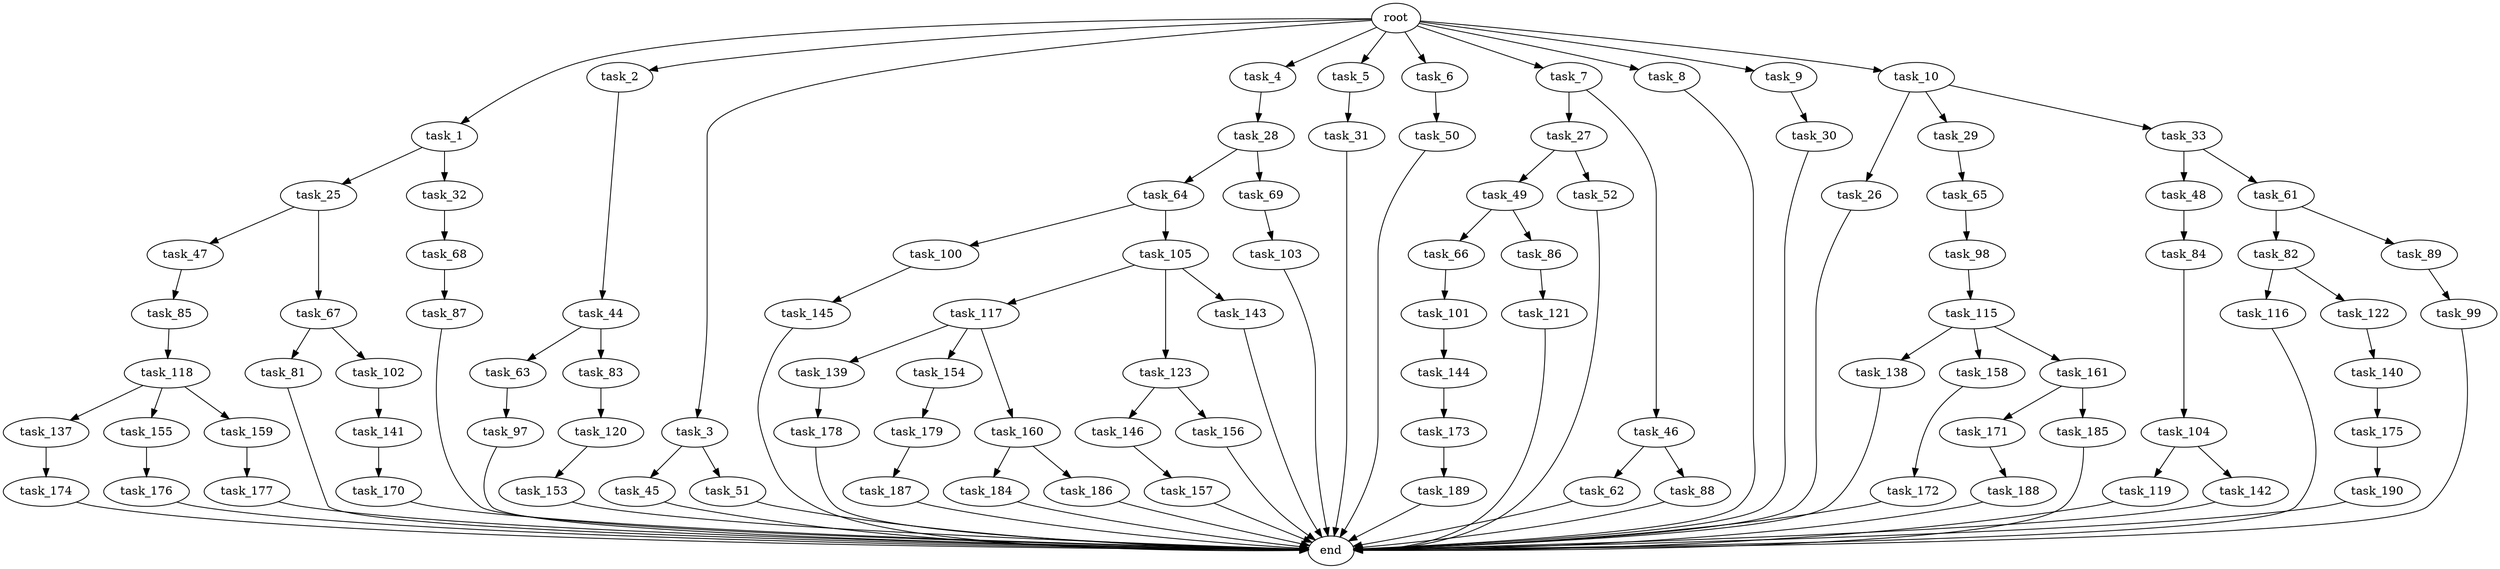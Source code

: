 digraph G {
  root [size="0.000000"];
  task_1 [size="102.400000"];
  task_2 [size="102.400000"];
  task_3 [size="102.400000"];
  task_4 [size="102.400000"];
  task_5 [size="102.400000"];
  task_6 [size="102.400000"];
  task_7 [size="102.400000"];
  task_8 [size="102.400000"];
  task_9 [size="102.400000"];
  task_10 [size="102.400000"];
  task_25 [size="30923764531.200001"];
  task_26 [size="21474836480.000000"];
  task_27 [size="7730941132.800000"];
  task_28 [size="42090679500.800003"];
  task_29 [size="21474836480.000000"];
  task_30 [size="13743895347.200001"];
  task_31 [size="69578470195.199997"];
  task_32 [size="30923764531.200001"];
  task_33 [size="21474836480.000000"];
  task_44 [size="42090679500.800003"];
  task_45 [size="3435973836.800000"];
  task_46 [size="7730941132.800000"];
  task_47 [size="42090679500.800003"];
  task_48 [size="42090679500.800003"];
  task_49 [size="69578470195.199997"];
  task_50 [size="54975581388.800003"];
  task_51 [size="3435973836.800000"];
  task_52 [size="69578470195.199997"];
  task_61 [size="42090679500.800003"];
  task_62 [size="54975581388.800003"];
  task_63 [size="21474836480.000000"];
  task_64 [size="7730941132.800000"];
  task_65 [size="54975581388.800003"];
  task_66 [size="13743895347.200001"];
  task_67 [size="42090679500.800003"];
  task_68 [size="13743895347.200001"];
  task_69 [size="7730941132.800000"];
  task_81 [size="54975581388.800003"];
  task_82 [size="13743895347.200001"];
  task_83 [size="21474836480.000000"];
  task_84 [size="13743895347.200001"];
  task_85 [size="21474836480.000000"];
  task_86 [size="13743895347.200001"];
  task_87 [size="3435973836.800000"];
  task_88 [size="54975581388.800003"];
  task_89 [size="13743895347.200001"];
  task_97 [size="7730941132.800000"];
  task_98 [size="7730941132.800000"];
  task_99 [size="42090679500.800003"];
  task_100 [size="21474836480.000000"];
  task_101 [size="3435973836.800000"];
  task_102 [size="54975581388.800003"];
  task_103 [size="42090679500.800003"];
  task_104 [size="30923764531.200001"];
  task_105 [size="21474836480.000000"];
  task_115 [size="42090679500.800003"];
  task_116 [size="13743895347.200001"];
  task_117 [size="21474836480.000000"];
  task_118 [size="13743895347.200001"];
  task_119 [size="7730941132.800000"];
  task_120 [size="69578470195.199997"];
  task_121 [size="42090679500.800003"];
  task_122 [size="13743895347.200001"];
  task_123 [size="21474836480.000000"];
  task_137 [size="30923764531.200001"];
  task_138 [size="42090679500.800003"];
  task_139 [size="85899345920.000000"];
  task_140 [size="54975581388.800003"];
  task_141 [size="7730941132.800000"];
  task_142 [size="7730941132.800000"];
  task_143 [size="21474836480.000000"];
  task_144 [size="85899345920.000000"];
  task_145 [size="54975581388.800003"];
  task_146 [size="42090679500.800003"];
  task_153 [size="7730941132.800000"];
  task_154 [size="85899345920.000000"];
  task_155 [size="30923764531.200001"];
  task_156 [size="42090679500.800003"];
  task_157 [size="85899345920.000000"];
  task_158 [size="42090679500.800003"];
  task_159 [size="30923764531.200001"];
  task_160 [size="85899345920.000000"];
  task_161 [size="42090679500.800003"];
  task_170 [size="69578470195.199997"];
  task_171 [size="69578470195.199997"];
  task_172 [size="3435973836.800000"];
  task_173 [size="54975581388.800003"];
  task_174 [size="7730941132.800000"];
  task_175 [size="54975581388.800003"];
  task_176 [size="42090679500.800003"];
  task_177 [size="85899345920.000000"];
  task_178 [size="42090679500.800003"];
  task_179 [size="13743895347.200001"];
  task_184 [size="85899345920.000000"];
  task_185 [size="69578470195.199997"];
  task_186 [size="85899345920.000000"];
  task_187 [size="3435973836.800000"];
  task_188 [size="54975581388.800003"];
  task_189 [size="3435973836.800000"];
  task_190 [size="42090679500.800003"];
  end [size="0.000000"];

  root -> task_1 [size="1.000000"];
  root -> task_2 [size="1.000000"];
  root -> task_3 [size="1.000000"];
  root -> task_4 [size="1.000000"];
  root -> task_5 [size="1.000000"];
  root -> task_6 [size="1.000000"];
  root -> task_7 [size="1.000000"];
  root -> task_8 [size="1.000000"];
  root -> task_9 [size="1.000000"];
  root -> task_10 [size="1.000000"];
  task_1 -> task_25 [size="301989888.000000"];
  task_1 -> task_32 [size="301989888.000000"];
  task_2 -> task_44 [size="411041792.000000"];
  task_3 -> task_45 [size="33554432.000000"];
  task_3 -> task_51 [size="33554432.000000"];
  task_4 -> task_28 [size="411041792.000000"];
  task_5 -> task_31 [size="679477248.000000"];
  task_6 -> task_50 [size="536870912.000000"];
  task_7 -> task_27 [size="75497472.000000"];
  task_7 -> task_46 [size="75497472.000000"];
  task_8 -> end [size="1.000000"];
  task_9 -> task_30 [size="134217728.000000"];
  task_10 -> task_26 [size="209715200.000000"];
  task_10 -> task_29 [size="209715200.000000"];
  task_10 -> task_33 [size="209715200.000000"];
  task_25 -> task_47 [size="411041792.000000"];
  task_25 -> task_67 [size="411041792.000000"];
  task_26 -> end [size="1.000000"];
  task_27 -> task_49 [size="679477248.000000"];
  task_27 -> task_52 [size="679477248.000000"];
  task_28 -> task_64 [size="75497472.000000"];
  task_28 -> task_69 [size="75497472.000000"];
  task_29 -> task_65 [size="536870912.000000"];
  task_30 -> end [size="1.000000"];
  task_31 -> end [size="1.000000"];
  task_32 -> task_68 [size="134217728.000000"];
  task_33 -> task_48 [size="411041792.000000"];
  task_33 -> task_61 [size="411041792.000000"];
  task_44 -> task_63 [size="209715200.000000"];
  task_44 -> task_83 [size="209715200.000000"];
  task_45 -> end [size="1.000000"];
  task_46 -> task_62 [size="536870912.000000"];
  task_46 -> task_88 [size="536870912.000000"];
  task_47 -> task_85 [size="209715200.000000"];
  task_48 -> task_84 [size="134217728.000000"];
  task_49 -> task_66 [size="134217728.000000"];
  task_49 -> task_86 [size="134217728.000000"];
  task_50 -> end [size="1.000000"];
  task_51 -> end [size="1.000000"];
  task_52 -> end [size="1.000000"];
  task_61 -> task_82 [size="134217728.000000"];
  task_61 -> task_89 [size="134217728.000000"];
  task_62 -> end [size="1.000000"];
  task_63 -> task_97 [size="75497472.000000"];
  task_64 -> task_100 [size="209715200.000000"];
  task_64 -> task_105 [size="209715200.000000"];
  task_65 -> task_98 [size="75497472.000000"];
  task_66 -> task_101 [size="33554432.000000"];
  task_67 -> task_81 [size="536870912.000000"];
  task_67 -> task_102 [size="536870912.000000"];
  task_68 -> task_87 [size="33554432.000000"];
  task_69 -> task_103 [size="411041792.000000"];
  task_81 -> end [size="1.000000"];
  task_82 -> task_116 [size="134217728.000000"];
  task_82 -> task_122 [size="134217728.000000"];
  task_83 -> task_120 [size="679477248.000000"];
  task_84 -> task_104 [size="301989888.000000"];
  task_85 -> task_118 [size="134217728.000000"];
  task_86 -> task_121 [size="411041792.000000"];
  task_87 -> end [size="1.000000"];
  task_88 -> end [size="1.000000"];
  task_89 -> task_99 [size="411041792.000000"];
  task_97 -> end [size="1.000000"];
  task_98 -> task_115 [size="411041792.000000"];
  task_99 -> end [size="1.000000"];
  task_100 -> task_145 [size="536870912.000000"];
  task_101 -> task_144 [size="838860800.000000"];
  task_102 -> task_141 [size="75497472.000000"];
  task_103 -> end [size="1.000000"];
  task_104 -> task_119 [size="75497472.000000"];
  task_104 -> task_142 [size="75497472.000000"];
  task_105 -> task_117 [size="209715200.000000"];
  task_105 -> task_123 [size="209715200.000000"];
  task_105 -> task_143 [size="209715200.000000"];
  task_115 -> task_138 [size="411041792.000000"];
  task_115 -> task_158 [size="411041792.000000"];
  task_115 -> task_161 [size="411041792.000000"];
  task_116 -> end [size="1.000000"];
  task_117 -> task_139 [size="838860800.000000"];
  task_117 -> task_154 [size="838860800.000000"];
  task_117 -> task_160 [size="838860800.000000"];
  task_118 -> task_137 [size="301989888.000000"];
  task_118 -> task_155 [size="301989888.000000"];
  task_118 -> task_159 [size="301989888.000000"];
  task_119 -> end [size="1.000000"];
  task_120 -> task_153 [size="75497472.000000"];
  task_121 -> end [size="1.000000"];
  task_122 -> task_140 [size="536870912.000000"];
  task_123 -> task_146 [size="411041792.000000"];
  task_123 -> task_156 [size="411041792.000000"];
  task_137 -> task_174 [size="75497472.000000"];
  task_138 -> end [size="1.000000"];
  task_139 -> task_178 [size="411041792.000000"];
  task_140 -> task_175 [size="536870912.000000"];
  task_141 -> task_170 [size="679477248.000000"];
  task_142 -> end [size="1.000000"];
  task_143 -> end [size="1.000000"];
  task_144 -> task_173 [size="536870912.000000"];
  task_145 -> end [size="1.000000"];
  task_146 -> task_157 [size="838860800.000000"];
  task_153 -> end [size="1.000000"];
  task_154 -> task_179 [size="134217728.000000"];
  task_155 -> task_176 [size="411041792.000000"];
  task_156 -> end [size="1.000000"];
  task_157 -> end [size="1.000000"];
  task_158 -> task_172 [size="33554432.000000"];
  task_159 -> task_177 [size="838860800.000000"];
  task_160 -> task_184 [size="838860800.000000"];
  task_160 -> task_186 [size="838860800.000000"];
  task_161 -> task_171 [size="679477248.000000"];
  task_161 -> task_185 [size="679477248.000000"];
  task_170 -> end [size="1.000000"];
  task_171 -> task_188 [size="536870912.000000"];
  task_172 -> end [size="1.000000"];
  task_173 -> task_189 [size="33554432.000000"];
  task_174 -> end [size="1.000000"];
  task_175 -> task_190 [size="411041792.000000"];
  task_176 -> end [size="1.000000"];
  task_177 -> end [size="1.000000"];
  task_178 -> end [size="1.000000"];
  task_179 -> task_187 [size="33554432.000000"];
  task_184 -> end [size="1.000000"];
  task_185 -> end [size="1.000000"];
  task_186 -> end [size="1.000000"];
  task_187 -> end [size="1.000000"];
  task_188 -> end [size="1.000000"];
  task_189 -> end [size="1.000000"];
  task_190 -> end [size="1.000000"];
}
